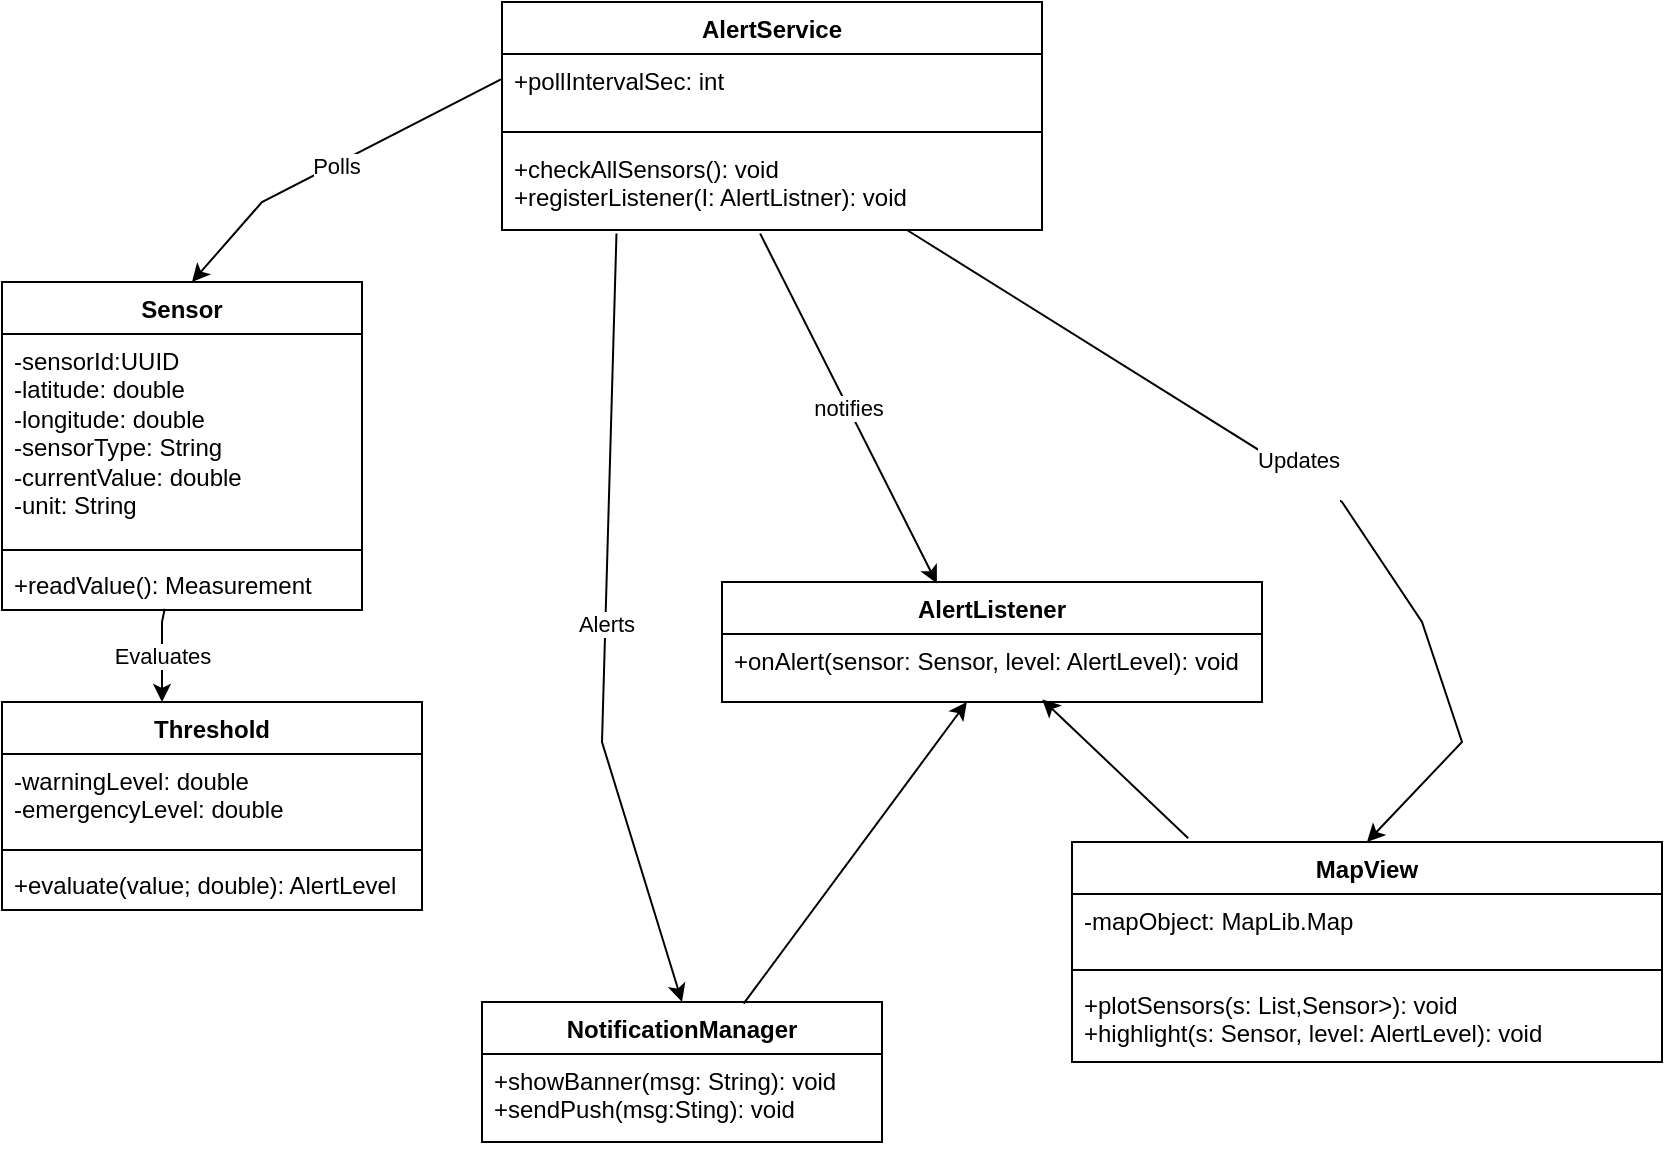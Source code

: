 <mxfile version="26.2.14">
  <diagram name="Page-1" id="haGcUabTmLYKC5GYNQmb">
    <mxGraphModel dx="989" dy="1173" grid="1" gridSize="10" guides="1" tooltips="1" connect="1" arrows="1" fold="1" page="1" pageScale="1" pageWidth="850" pageHeight="1100" math="0" shadow="0">
      <root>
        <mxCell id="0" />
        <mxCell id="1" parent="0" />
        <mxCell id="2n1tmDHVa9wgUNYWpOkP-5" value="AlertService" style="swimlane;fontStyle=1;align=center;verticalAlign=top;childLayout=stackLayout;horizontal=1;startSize=26;horizontalStack=0;resizeParent=1;resizeParentMax=0;resizeLast=0;collapsible=1;marginBottom=0;whiteSpace=wrap;html=1;" parent="1" vertex="1">
          <mxGeometry x="270" y="110" width="270" height="114" as="geometry" />
        </mxCell>
        <mxCell id="2n1tmDHVa9wgUNYWpOkP-6" value="+pollIntervalSec: int" style="text;strokeColor=none;fillColor=none;align=left;verticalAlign=top;spacingLeft=4;spacingRight=4;overflow=hidden;rotatable=0;points=[[0,0.5],[1,0.5]];portConstraint=eastwest;whiteSpace=wrap;html=1;" parent="2n1tmDHVa9wgUNYWpOkP-5" vertex="1">
          <mxGeometry y="26" width="270" height="34" as="geometry" />
        </mxCell>
        <mxCell id="vtwkwkI9b6s9OjrsWei4-12" value="" style="line;strokeWidth=1;fillColor=none;align=left;verticalAlign=middle;spacingTop=-1;spacingLeft=3;spacingRight=3;rotatable=0;labelPosition=right;points=[];portConstraint=eastwest;strokeColor=inherit;" vertex="1" parent="2n1tmDHVa9wgUNYWpOkP-5">
          <mxGeometry y="60" width="270" height="10" as="geometry" />
        </mxCell>
        <mxCell id="vtwkwkI9b6s9OjrsWei4-14" value="+checkAllSensors(): void&lt;div&gt;+registerListener(I: AlertListner): void&lt;/div&gt;" style="text;strokeColor=none;fillColor=none;align=left;verticalAlign=top;spacingLeft=4;spacingRight=4;overflow=hidden;rotatable=0;points=[[0,0.5],[1,0.5]];portConstraint=eastwest;whiteSpace=wrap;html=1;" vertex="1" parent="2n1tmDHVa9wgUNYWpOkP-5">
          <mxGeometry y="70" width="270" height="44" as="geometry" />
        </mxCell>
        <mxCell id="2n1tmDHVa9wgUNYWpOkP-9" value="NotificationManager" style="swimlane;fontStyle=1;align=center;verticalAlign=top;childLayout=stackLayout;horizontal=1;startSize=26;horizontalStack=0;resizeParent=1;resizeParentMax=0;resizeLast=0;collapsible=1;marginBottom=0;whiteSpace=wrap;html=1;" parent="1" vertex="1">
          <mxGeometry x="260" y="610" width="200" height="70" as="geometry" />
        </mxCell>
        <mxCell id="2n1tmDHVa9wgUNYWpOkP-10" value="+showBanner(msg: String): void&lt;div&gt;+sendPush(msg:Sting): void&lt;/div&gt;" style="text;strokeColor=none;fillColor=none;align=left;verticalAlign=top;spacingLeft=4;spacingRight=4;overflow=hidden;rotatable=0;points=[[0,0.5],[1,0.5]];portConstraint=eastwest;whiteSpace=wrap;html=1;" parent="2n1tmDHVa9wgUNYWpOkP-9" vertex="1">
          <mxGeometry y="26" width="200" height="44" as="geometry" />
        </mxCell>
        <mxCell id="2n1tmDHVa9wgUNYWpOkP-13" value="MapView" style="swimlane;fontStyle=1;align=center;verticalAlign=top;childLayout=stackLayout;horizontal=1;startSize=26;horizontalStack=0;resizeParent=1;resizeParentMax=0;resizeLast=0;collapsible=1;marginBottom=0;whiteSpace=wrap;html=1;" parent="1" vertex="1">
          <mxGeometry x="555" y="530" width="295" height="110" as="geometry" />
        </mxCell>
        <mxCell id="2n1tmDHVa9wgUNYWpOkP-14" value="-mapObject: MapLib.Map" style="text;strokeColor=none;fillColor=none;align=left;verticalAlign=top;spacingLeft=4;spacingRight=4;overflow=hidden;rotatable=0;points=[[0,0.5],[1,0.5]];portConstraint=eastwest;whiteSpace=wrap;html=1;" parent="2n1tmDHVa9wgUNYWpOkP-13" vertex="1">
          <mxGeometry y="26" width="295" height="34" as="geometry" />
        </mxCell>
        <mxCell id="2n1tmDHVa9wgUNYWpOkP-15" value="" style="line;strokeWidth=1;fillColor=none;align=left;verticalAlign=middle;spacingTop=-1;spacingLeft=3;spacingRight=3;rotatable=0;labelPosition=right;points=[];portConstraint=eastwest;strokeColor=inherit;" parent="2n1tmDHVa9wgUNYWpOkP-13" vertex="1">
          <mxGeometry y="60" width="295" height="8" as="geometry" />
        </mxCell>
        <mxCell id="2n1tmDHVa9wgUNYWpOkP-16" value="&lt;div&gt;+plotSensors(s: List,Sensor&amp;gt;): void&lt;/div&gt;&lt;div&gt;+highlight(s: Sensor, level: AlertLevel): void&lt;/div&gt;" style="text;strokeColor=none;fillColor=none;align=left;verticalAlign=top;spacingLeft=4;spacingRight=4;overflow=hidden;rotatable=0;points=[[0,0.5],[1,0.5]];portConstraint=eastwest;whiteSpace=wrap;html=1;" parent="2n1tmDHVa9wgUNYWpOkP-13" vertex="1">
          <mxGeometry y="68" width="295" height="42" as="geometry" />
        </mxCell>
        <mxCell id="2n1tmDHVa9wgUNYWpOkP-25" value="" style="endArrow=classic;html=1;rounded=0;entryX=0.5;entryY=0;entryDx=0;entryDy=0;exitX=0.75;exitY=1;exitDx=0;exitDy=0;" parent="1" source="2n1tmDHVa9wgUNYWpOkP-5" target="2n1tmDHVa9wgUNYWpOkP-13" edge="1">
          <mxGeometry relative="1" as="geometry">
            <mxPoint x="358" y="320" as="sourcePoint" />
            <mxPoint x="493" y="352" as="targetPoint" />
            <Array as="points">
              <mxPoint x="690" y="360" />
              <mxPoint x="730" y="420" />
              <mxPoint x="750" y="480" />
            </Array>
          </mxGeometry>
        </mxCell>
        <mxCell id="2n1tmDHVa9wgUNYWpOkP-26" value="Updates&lt;div&gt;&lt;br&gt;&lt;/div&gt;" style="edgeLabel;resizable=0;html=1;;align=center;verticalAlign=middle;" parent="2n1tmDHVa9wgUNYWpOkP-25" connectable="0" vertex="1">
          <mxGeometry relative="1" as="geometry" />
        </mxCell>
        <mxCell id="2n1tmDHVa9wgUNYWpOkP-27" value="" style="endArrow=classic;html=1;rounded=0;entryX=0.5;entryY=0;entryDx=0;entryDy=0;exitX=0.212;exitY=1.04;exitDx=0;exitDy=0;exitPerimeter=0;" parent="1" source="vtwkwkI9b6s9OjrsWei4-14" target="2n1tmDHVa9wgUNYWpOkP-9" edge="1">
          <mxGeometry relative="1" as="geometry">
            <mxPoint x="320" y="210" as="sourcePoint" />
            <mxPoint x="90" y="280" as="targetPoint" />
            <Array as="points">
              <mxPoint x="320" y="480" />
            </Array>
          </mxGeometry>
        </mxCell>
        <mxCell id="2n1tmDHVa9wgUNYWpOkP-28" value="Alerts" style="edgeLabel;resizable=0;html=1;;align=center;verticalAlign=middle;" parent="2n1tmDHVa9wgUNYWpOkP-27" connectable="0" vertex="1">
          <mxGeometry relative="1" as="geometry" />
        </mxCell>
        <mxCell id="p-UfqK0PSyqCbuv032Sd-2" value="AlertListener" style="swimlane;fontStyle=1;align=center;verticalAlign=top;childLayout=stackLayout;horizontal=1;startSize=26;horizontalStack=0;resizeParent=1;resizeParentMax=0;resizeLast=0;collapsible=1;marginBottom=0;whiteSpace=wrap;html=1;" parent="1" vertex="1">
          <mxGeometry x="380" y="400" width="270" height="60" as="geometry" />
        </mxCell>
        <mxCell id="p-UfqK0PSyqCbuv032Sd-3" value="+onAlert(sensor: Sensor, level: AlertLevel): void" style="text;strokeColor=none;fillColor=none;align=left;verticalAlign=top;spacingLeft=4;spacingRight=4;overflow=hidden;rotatable=0;points=[[0,0.5],[1,0.5]];portConstraint=eastwest;whiteSpace=wrap;html=1;" parent="p-UfqK0PSyqCbuv032Sd-2" vertex="1">
          <mxGeometry y="26" width="270" height="34" as="geometry" />
        </mxCell>
        <mxCell id="p-UfqK0PSyqCbuv032Sd-4" value="Sensor" style="swimlane;fontStyle=1;align=center;verticalAlign=top;childLayout=stackLayout;horizontal=1;startSize=26;horizontalStack=0;resizeParent=1;resizeParentMax=0;resizeLast=0;collapsible=1;marginBottom=0;whiteSpace=wrap;html=1;" parent="1" vertex="1">
          <mxGeometry x="20" y="250" width="180" height="164" as="geometry" />
        </mxCell>
        <mxCell id="p-UfqK0PSyqCbuv032Sd-5" value="-sensorId:UUID&lt;div&gt;-latitude: double&lt;/div&gt;&lt;div&gt;-longitude: double&lt;/div&gt;&lt;div&gt;-sensorType: String&lt;/div&gt;&lt;div&gt;-currentValue: double&lt;/div&gt;&lt;div&gt;-unit: String&lt;/div&gt;" style="text;strokeColor=none;fillColor=none;align=left;verticalAlign=top;spacingLeft=4;spacingRight=4;overflow=hidden;rotatable=0;points=[[0,0.5],[1,0.5]];portConstraint=eastwest;whiteSpace=wrap;html=1;" parent="p-UfqK0PSyqCbuv032Sd-4" vertex="1">
          <mxGeometry y="26" width="180" height="104" as="geometry" />
        </mxCell>
        <mxCell id="p-UfqK0PSyqCbuv032Sd-6" value="" style="line;strokeWidth=1;fillColor=none;align=left;verticalAlign=middle;spacingTop=-1;spacingLeft=3;spacingRight=3;rotatable=0;labelPosition=right;points=[];portConstraint=eastwest;strokeColor=inherit;" parent="p-UfqK0PSyqCbuv032Sd-4" vertex="1">
          <mxGeometry y="130" width="180" height="8" as="geometry" />
        </mxCell>
        <mxCell id="p-UfqK0PSyqCbuv032Sd-7" value="+readValue(): Measurement" style="text;strokeColor=none;fillColor=none;align=left;verticalAlign=top;spacingLeft=4;spacingRight=4;overflow=hidden;rotatable=0;points=[[0,0.5],[1,0.5]];portConstraint=eastwest;whiteSpace=wrap;html=1;" parent="p-UfqK0PSyqCbuv032Sd-4" vertex="1">
          <mxGeometry y="138" width="180" height="26" as="geometry" />
        </mxCell>
        <mxCell id="p-UfqK0PSyqCbuv032Sd-8" value="Threshold" style="swimlane;fontStyle=1;align=center;verticalAlign=top;childLayout=stackLayout;horizontal=1;startSize=26;horizontalStack=0;resizeParent=1;resizeParentMax=0;resizeLast=0;collapsible=1;marginBottom=0;whiteSpace=wrap;html=1;" parent="1" vertex="1">
          <mxGeometry x="20" y="460" width="210" height="104" as="geometry" />
        </mxCell>
        <mxCell id="p-UfqK0PSyqCbuv032Sd-9" value="-warningLevel: double&lt;div&gt;-emergencyLevel: double&amp;nbsp;&lt;/div&gt;" style="text;strokeColor=none;fillColor=none;align=left;verticalAlign=top;spacingLeft=4;spacingRight=4;overflow=hidden;rotatable=0;points=[[0,0.5],[1,0.5]];portConstraint=eastwest;whiteSpace=wrap;html=1;" parent="p-UfqK0PSyqCbuv032Sd-8" vertex="1">
          <mxGeometry y="26" width="210" height="44" as="geometry" />
        </mxCell>
        <mxCell id="p-UfqK0PSyqCbuv032Sd-10" value="" style="line;strokeWidth=1;fillColor=none;align=left;verticalAlign=middle;spacingTop=-1;spacingLeft=3;spacingRight=3;rotatable=0;labelPosition=right;points=[];portConstraint=eastwest;strokeColor=inherit;" parent="p-UfqK0PSyqCbuv032Sd-8" vertex="1">
          <mxGeometry y="70" width="210" height="8" as="geometry" />
        </mxCell>
        <mxCell id="p-UfqK0PSyqCbuv032Sd-11" value="+evaluate(value; double): AlertLevel" style="text;strokeColor=none;fillColor=none;align=left;verticalAlign=top;spacingLeft=4;spacingRight=4;overflow=hidden;rotatable=0;points=[[0,0.5],[1,0.5]];portConstraint=eastwest;whiteSpace=wrap;html=1;" parent="p-UfqK0PSyqCbuv032Sd-8" vertex="1">
          <mxGeometry y="78" width="210" height="26" as="geometry" />
        </mxCell>
        <mxCell id="vtwkwkI9b6s9OjrsWei4-1" value="" style="endArrow=classic;html=1;rounded=0;exitX=-0.002;exitY=0.373;exitDx=0;exitDy=0;entryX=0.5;entryY=0;entryDx=0;entryDy=0;exitPerimeter=0;" edge="1" parent="1" source="2n1tmDHVa9wgUNYWpOkP-6">
          <mxGeometry relative="1" as="geometry">
            <mxPoint x="232.06" y="173.996" as="sourcePoint" />
            <mxPoint x="115" y="250" as="targetPoint" />
            <Array as="points">
              <mxPoint x="150" y="210" />
            </Array>
          </mxGeometry>
        </mxCell>
        <mxCell id="vtwkwkI9b6s9OjrsWei4-2" value="Polls" style="edgeLabel;resizable=0;html=1;;align=center;verticalAlign=middle;" connectable="0" vertex="1" parent="vtwkwkI9b6s9OjrsWei4-1">
          <mxGeometry relative="1" as="geometry" />
        </mxCell>
        <mxCell id="vtwkwkI9b6s9OjrsWei4-3" value="" style="endArrow=classic;html=1;rounded=0;exitX=0.452;exitY=0.977;exitDx=0;exitDy=0;entryX=0.5;entryY=0;entryDx=0;entryDy=0;exitPerimeter=0;" edge="1" parent="1" source="p-UfqK0PSyqCbuv032Sd-7">
          <mxGeometry relative="1" as="geometry">
            <mxPoint x="217" y="384" as="sourcePoint" />
            <mxPoint x="100" y="460" as="targetPoint" />
            <Array as="points">
              <mxPoint x="100" y="420" />
            </Array>
          </mxGeometry>
        </mxCell>
        <mxCell id="vtwkwkI9b6s9OjrsWei4-4" value="Evaluates" style="edgeLabel;resizable=0;html=1;;align=center;verticalAlign=middle;" connectable="0" vertex="1" parent="vtwkwkI9b6s9OjrsWei4-3">
          <mxGeometry relative="1" as="geometry" />
        </mxCell>
        <mxCell id="vtwkwkI9b6s9OjrsWei4-7" value="" style="endArrow=classic;html=1;rounded=0;exitX=0.654;exitY=0.012;exitDx=0;exitDy=0;exitPerimeter=0;" edge="1" parent="1" source="2n1tmDHVa9wgUNYWpOkP-9" target="p-UfqK0PSyqCbuv032Sd-3">
          <mxGeometry relative="1" as="geometry">
            <mxPoint x="401" y="510" as="sourcePoint" />
            <mxPoint x="425" y="581" as="targetPoint" />
            <Array as="points" />
          </mxGeometry>
        </mxCell>
        <mxCell id="vtwkwkI9b6s9OjrsWei4-9" value="" style="endArrow=classic;html=1;rounded=0;exitX=0.197;exitY=-0.017;exitDx=0;exitDy=0;exitPerimeter=0;entryX=0.593;entryY=0.962;entryDx=0;entryDy=0;entryPerimeter=0;" edge="1" parent="1" source="2n1tmDHVa9wgUNYWpOkP-13" target="p-UfqK0PSyqCbuv032Sd-3">
          <mxGeometry relative="1" as="geometry">
            <mxPoint x="410" y="612" as="sourcePoint" />
            <mxPoint x="499" y="480" as="targetPoint" />
            <Array as="points" />
          </mxGeometry>
        </mxCell>
        <mxCell id="vtwkwkI9b6s9OjrsWei4-5" value="" style="endArrow=classic;html=1;rounded=0;entryX=0.398;entryY=0.013;entryDx=0;entryDy=0;entryPerimeter=0;exitX=0.478;exitY=1.04;exitDx=0;exitDy=0;exitPerimeter=0;" edge="1" parent="1" source="vtwkwkI9b6s9OjrsWei4-14" target="p-UfqK0PSyqCbuv032Sd-2">
          <mxGeometry relative="1" as="geometry">
            <mxPoint x="390" y="210" as="sourcePoint" />
            <mxPoint x="410" y="608" as="targetPoint" />
            <Array as="points" />
          </mxGeometry>
        </mxCell>
        <mxCell id="vtwkwkI9b6s9OjrsWei4-6" value="notifies" style="edgeLabel;resizable=0;html=1;;align=center;verticalAlign=middle;" connectable="0" vertex="1" parent="vtwkwkI9b6s9OjrsWei4-5">
          <mxGeometry relative="1" as="geometry" />
        </mxCell>
      </root>
    </mxGraphModel>
  </diagram>
</mxfile>
